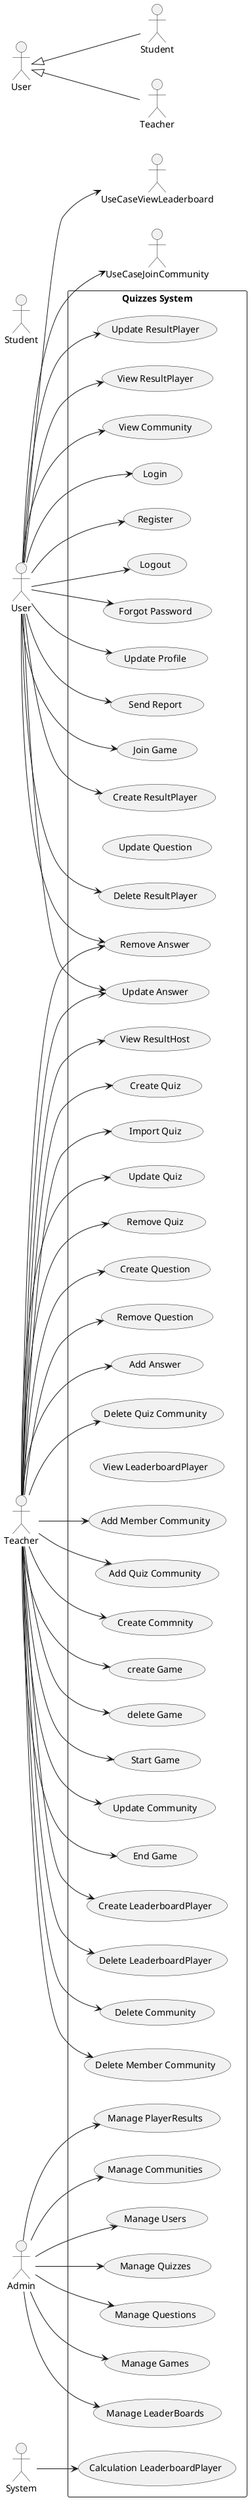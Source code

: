 @startuml QuizzesUseCaseDiagram

left to right direction

actor User as UserActor
actor Student as StudentActor 
User <|-- Student
actor Teacher as TeacherActor
User <|-- Teacher
actor Admin as AdminActor
actor System as SystemActor

rectangle "Quizzes System" {
  usecase "Login" as UseCaseLogin
  usecase "Register" as UseCaseRegister
  usecase "Logout" as UseCaseLogout
  usecase "Forgot Password" as UseCaseForgotPassword
  usecase "Update Profile" as UseCaseUpdateProfile
  usecase "Send Report" as UseCaseSendReport

  usecase "Create Quiz" as UseCaseCreateQuiz
  usecase "Import Quiz" as UseCaseImportQuiz
  usecase "Update Quiz" as UseCaseUpdateQuiz
  usecase "Remove Quiz" as UseCaseRemoveQuiz
  usecase "Create Question" as UseCaseCreateQuestion
  usecase "Update Question" as UseCaseUpdateQuestion
  usecase "Remove Question" as UseCaseRemoveQuestion
  usecase "Add Answer" as UseCaseAddAnswer
  usecase "Update Answer" as UseCaseUpdateAnswer
  usecase "Remove Answer" as UseCaseRemoveAnswer

  usecase "create Game" as UseCaseCreatGame
  usecase "delete Game" as UseCaseDeleteGame
  usecase "Start Game" as UseCaseStartGame
  usecase "Join Game" as UseCaseJoinGame
  usecase "End Game" as UseCaseEndGame

  usecase "Create LeaderboardPlayer" as UseCaseCreateLeaderboard
  usecase "Delete LeaderboardPlayer" as UseCaseDeleteLeaderboard
  usecase "Calculation LeaderboardPlayer" as UseCaseCalculationLeaderboard
  usecase "View LeaderboardPlayer" as UseCaseViewLeaderboardPlayer

  useCase "Create ResultPlayer" as UseCaseCreateResultPlayer
  useCase "Delete ResultPlayer" as UseCaseDeleteResultPlayer
  useCase "Update ResultPlayer" as UseCaseUpdateResultPlayer
  usecase "View ResultPlayer" as UseCaseResultPlayer
  usecase "View ResultHost" as UseCaseResultHost

  usecase "View Community" as UseCaseViewCommunity
  useCase "Create Commnity" as UseCaseCreateCommunity
  useCase "Update Community" as UseCaseUpdateCommunity
  useCase "Delete Community" as UseCaseDeleteCommunity
  useCase "Delete Member Community" as UseCaseDeleteMemberCommunity
  useCase "Add Member Community" as UseCaseAddMemberCommunity
  useCase "Add Quiz Community" as UseCaseAddQuizCommunity
  useCase "Delete Quiz Community" as UseCaseDeleteQuizCommunity

  usecase "Manage Users" as UseCaseManageUsers
  usecase "Manage Quizzes" as UseCaseManageQuizzes
  usecase "Manage Questions" as UseCaseManageQuestions
  usecase "Manage Games" as UseCaseManageGames
  usecase "Manage LeaderBoards" as UseCaseManageLeaderBoards
  usecase "Manage PlayerResults" as UseCaseManagePlayerResults
  usecase "Manage Communities" as UseCaseManageCommunities
}

UserActor --> UseCaseLogin
UserActor --> UseCaseRegister
UserActor --> UseCaseLogout
UserActor --> UseCaseForgotPassword
UserActor --> UseCaseUpdateProfile
UserActor --> UseCaseSendReport
UserActor --> UseCaseJoinGame
UserActor --> UseCaseViewLeaderboard
UserActor --> UseCaseViewCommunity
UserActor --> UseCaseJoinCommunity
UserActor --> UseCaseCreateResultPlayer
UserActor --> UseCaseUpdateResultPlayer
UserActor --> UseCaseDeleteResultPlayer
UserActor --> UseCaseUpdateAnswer
UserActor --> UseCaseRemoveAnswer
UserActor --> UseCaseResultPlayer

TeacherActor --> UseCaseCreateQuiz
TeacherActor --> UseCaseImportQuiz
TeacherActor --> UseCaseUpdateQuiz
TeacherActor --> UseCaseRemoveQuiz
TeacherActor --> UseCaseCreateQuestion
TeacherActor --> UseCaseRemoveQuestion
TeacherActor --> UseCaseAddAnswer
TeacherActor --> UseCaseUpdateAnswer
TeacherActor --> UseCaseRemoveAnswer
TeacherActor --> UseCaseCreatGame
TeacherActor --> UseCaseStartGame
TeacherActor --> UseCaseDeleteGame
TeacherActor --> UseCaseEndGame
TeacherActor --> UseCaseCreateLeaderboard
TeacherActor --> UseCaseDeleteLeaderboard
TeacherActor --> UseCaseResultHost
TeacherActor --> UseCaseCreateCommunity
TeacherActor --> UseCaseUpdateCommunity
TeacherActor --> UseCaseDeleteCommunity
TeacherActor --> UseCaseAddMemberCommunity
TeacherActor --> UseCaseDeleteMemberCommunity
TeacherActor --> UseCaseAddQuizCommunity
TeacherActor --> UseCaseDeleteQuizCommunity

SystemActor --> UseCaseCalculationLeaderboard

AdminActor --> UseCaseManageUsers
AdminActor --> UseCaseManageQuizzes
AdminActor --> UseCaseManageQuestions
AdminActor --> UseCaseManageGames
AdminActor --> UseCaseManageLeaderBoards
AdminActor --> UseCaseManagePlayerResults
AdminActor --> UseCaseManageCommunities

@enduml